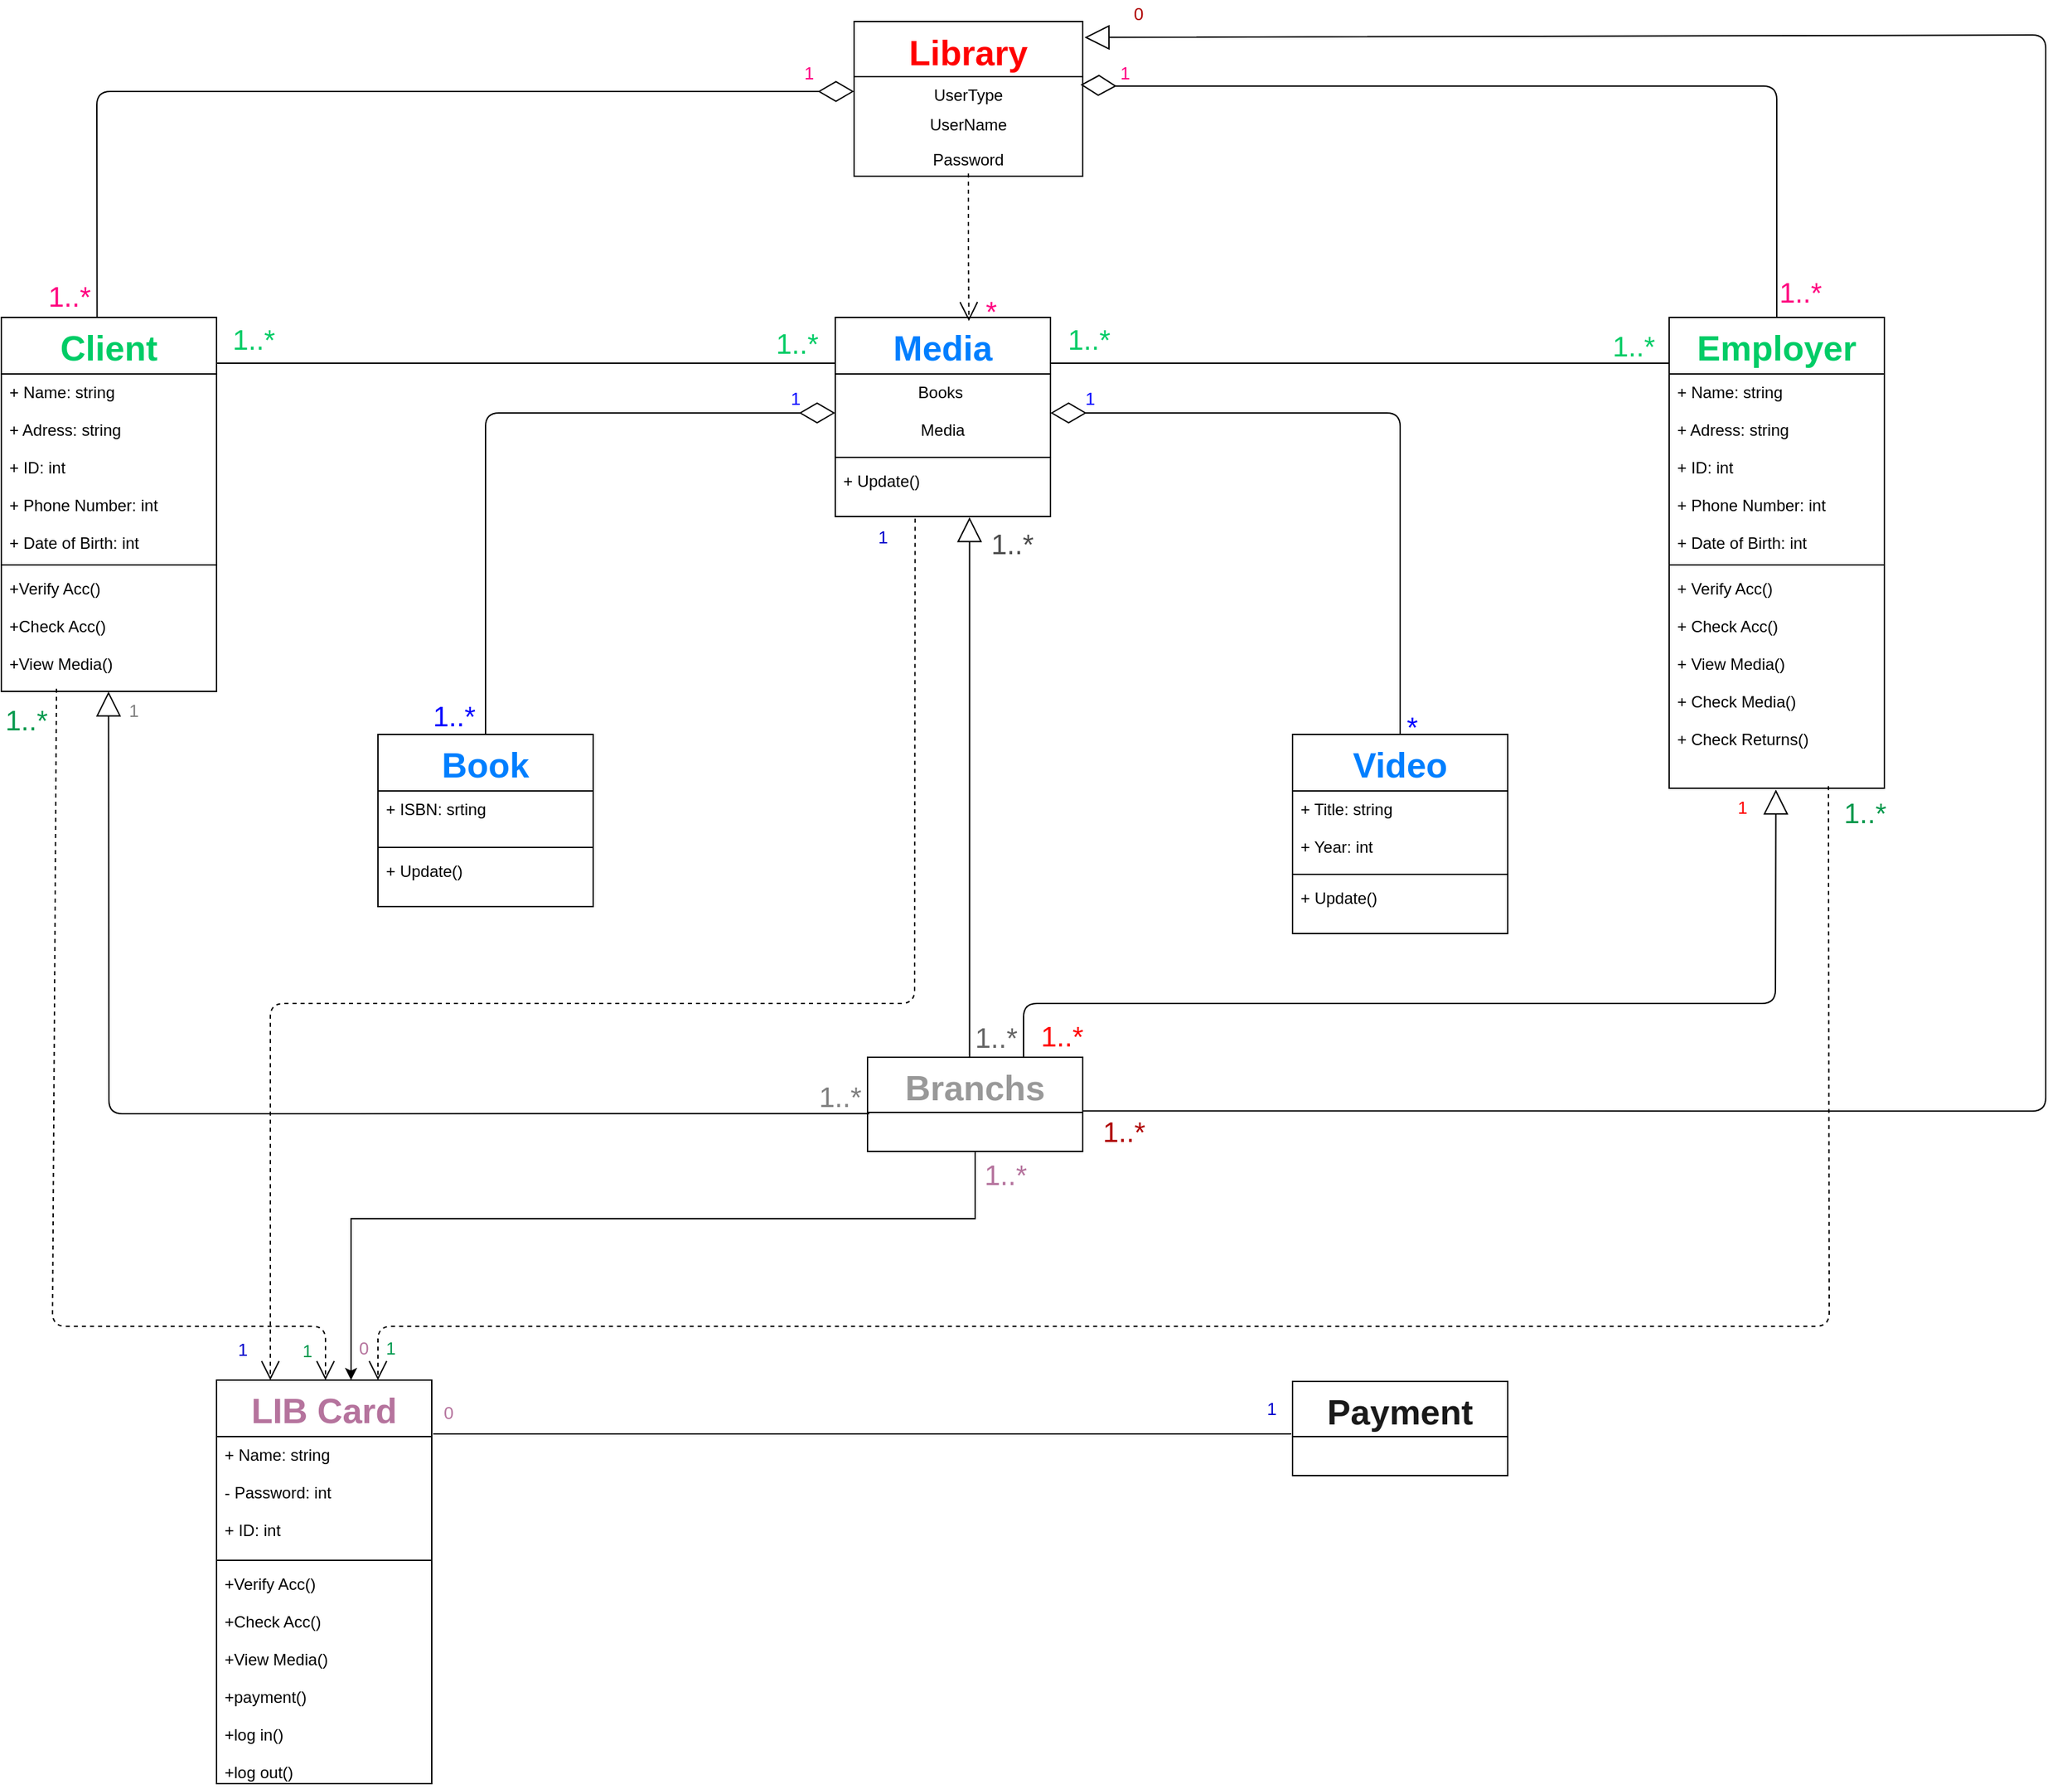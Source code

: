 <mxfile version="12.2.4" pages="1"><diagram id="VBATRJD1avNJSIzXCILe" name="Page-1"><mxGraphModel dx="1227" dy="775" grid="1" gridSize="10" guides="1" tooltips="1" connect="1" arrows="1" fold="1" page="1" pageScale="1" pageWidth="827" pageHeight="1169" math="0" shadow="0"><root><mxCell id="0"/><mxCell id="1" parent="0"/><mxCell id="35" value="Library" style="swimlane;fontStyle=1;childLayout=stackLayout;horizontal=1;startSize=41;fillColor=none;horizontalStack=0;resizeParent=1;resizeParentMax=0;resizeLast=0;collapsible=1;marginBottom=0;strokeWidth=1;fontSize=26;labelBackgroundColor=none;labelBorderColor=none;fontColor=#FF0000;" parent="1" vertex="1"><mxGeometry x="-86" y="30" width="170" height="115" as="geometry"><mxRectangle x="-560" y="1060" width="100" height="40" as="alternateBounds"/></mxGeometry></mxCell><mxCell id="36" value="UserType" style="text;strokeColor=none;fillColor=none;align=center;verticalAlign=top;spacingLeft=4;spacingRight=4;overflow=hidden;rotatable=0;points=[[0,0.5],[1,0.5]];portConstraint=eastwest;" parent="35" vertex="1"><mxGeometry y="41" width="170" height="22" as="geometry"/></mxCell><mxCell id="37" value="UserName" style="text;strokeColor=none;fillColor=none;align=center;verticalAlign=top;spacingLeft=4;spacingRight=4;overflow=hidden;rotatable=0;points=[[0,0.5],[1,0.5]];portConstraint=eastwest;labelBackgroundColor=none;" parent="35" vertex="1"><mxGeometry y="63" width="170" height="26" as="geometry"/></mxCell><mxCell id="39" value="Password" style="text;strokeColor=none;fillColor=none;align=center;verticalAlign=top;spacingLeft=4;spacingRight=4;overflow=hidden;rotatable=0;points=[[0,0.5],[1,0.5]];portConstraint=eastwest;" parent="35" vertex="1"><mxGeometry y="89" width="170" height="26" as="geometry"/></mxCell><mxCell id="41" value="Client" style="swimlane;fontStyle=1;align=center;verticalAlign=top;childLayout=stackLayout;horizontal=1;startSize=42;horizontalStack=0;resizeParent=1;resizeParentMax=0;resizeLast=0;collapsible=1;marginBottom=0;strokeWidth=1;fontSize=26;fontColor=#00CC66;" parent="1" vertex="1"><mxGeometry x="-720" y="250" width="160" height="278" as="geometry"/></mxCell><mxCell id="42" value="+ Name: string" style="text;strokeColor=none;fillColor=none;align=left;verticalAlign=top;spacingLeft=4;spacingRight=4;overflow=hidden;rotatable=0;points=[[0,0.5],[1,0.5]];portConstraint=eastwest;" parent="41" vertex="1"><mxGeometry y="42" width="160" height="28" as="geometry"/></mxCell><mxCell id="45" value="+ Adress: string&#10;&#10;+ ID: int&#10;&#10;+ Phone Number: int&#10;&#10;+ Date of Birth: int&#10;&#10;" style="text;strokeColor=none;fillColor=none;align=left;verticalAlign=top;spacingLeft=4;spacingRight=4;overflow=hidden;rotatable=0;points=[[0,0.5],[1,0.5]];portConstraint=eastwest;fontSize=12;" parent="41" vertex="1"><mxGeometry y="70" width="160" height="110" as="geometry"/></mxCell><mxCell id="43" value="" style="line;strokeWidth=1;fillColor=none;align=left;verticalAlign=middle;spacingTop=-1;spacingLeft=3;spacingRight=3;rotatable=0;labelPosition=right;points=[];portConstraint=eastwest;" parent="41" vertex="1"><mxGeometry y="180" width="160" height="8" as="geometry"/></mxCell><mxCell id="44" value="+Verify Acc()&#10;&#10;+Check Acc()&#10;&#10;+View Media()" style="text;strokeColor=none;fillColor=none;align=left;verticalAlign=top;spacingLeft=4;spacingRight=4;overflow=hidden;rotatable=0;points=[[0,0.5],[1,0.5]];portConstraint=eastwest;" parent="41" vertex="1"><mxGeometry y="188" width="160" height="90" as="geometry"/></mxCell><mxCell id="47" value="Employer" style="swimlane;fontStyle=1;align=center;verticalAlign=top;childLayout=stackLayout;horizontal=1;startSize=42;horizontalStack=0;resizeParent=1;resizeParentMax=0;resizeLast=0;collapsible=1;marginBottom=0;strokeWidth=1;fontSize=26;fontColor=#00CC66;" parent="1" vertex="1"><mxGeometry x="520" y="250" width="160" height="350" as="geometry"/></mxCell><mxCell id="48" value="+ Name: string" style="text;strokeColor=none;fillColor=none;align=left;verticalAlign=top;spacingLeft=4;spacingRight=4;overflow=hidden;rotatable=0;points=[[0,0.5],[1,0.5]];portConstraint=eastwest;" parent="47" vertex="1"><mxGeometry y="42" width="160" height="28" as="geometry"/></mxCell><mxCell id="49" value="+ Adress: string&#10;&#10;+ ID: int&#10;&#10;+ Phone Number: int&#10;&#10;+ Date of Birth: int&#10;&#10;" style="text;strokeColor=none;fillColor=none;align=left;verticalAlign=top;spacingLeft=4;spacingRight=4;overflow=hidden;rotatable=0;points=[[0,0.5],[1,0.5]];portConstraint=eastwest;fontSize=12;" parent="47" vertex="1"><mxGeometry y="70" width="160" height="110" as="geometry"/></mxCell><mxCell id="50" value="" style="line;strokeWidth=1;fillColor=none;align=left;verticalAlign=middle;spacingTop=-1;spacingLeft=3;spacingRight=3;rotatable=0;labelPosition=right;points=[];portConstraint=eastwest;" parent="47" vertex="1"><mxGeometry y="180" width="160" height="8" as="geometry"/></mxCell><mxCell id="51" value="+ Verify Acc()&#10;&#10;+ Check Acc()&#10;&#10;+ View Media()&#10;&#10;+ Check Media()&#10;&#10;+ Check Returns() " style="text;strokeColor=none;fillColor=none;align=left;verticalAlign=top;spacingLeft=4;spacingRight=4;overflow=hidden;rotatable=0;points=[[0,0.5],[1,0.5]];portConstraint=eastwest;" parent="47" vertex="1"><mxGeometry y="188" width="160" height="162" as="geometry"/></mxCell><mxCell id="55" value="Media" style="swimlane;fontStyle=1;align=center;verticalAlign=top;childLayout=stackLayout;horizontal=1;startSize=42;horizontalStack=0;resizeParent=1;resizeParentMax=0;resizeLast=0;collapsible=1;marginBottom=0;strokeWidth=1;fontSize=26;fontColor=#007FFF;" parent="1" vertex="1"><mxGeometry x="-100" y="250" width="160" height="148" as="geometry"/></mxCell><mxCell id="57" value="Books &#10;&#10;Media" style="text;strokeColor=none;fillColor=none;align=center;verticalAlign=top;spacingLeft=4;spacingRight=4;overflow=hidden;rotatable=0;points=[[0,0.5],[1,0.5]];portConstraint=eastwest;fontSize=12;" parent="55" vertex="1"><mxGeometry y="42" width="160" height="58" as="geometry"/></mxCell><mxCell id="58" value="" style="line;strokeWidth=1;fillColor=none;align=left;verticalAlign=middle;spacingTop=-1;spacingLeft=3;spacingRight=3;rotatable=0;labelPosition=right;points=[];portConstraint=eastwest;" parent="55" vertex="1"><mxGeometry y="100" width="160" height="8" as="geometry"/></mxCell><mxCell id="59" value="+ Update()" style="text;strokeColor=none;fillColor=none;align=left;verticalAlign=top;spacingLeft=4;spacingRight=4;overflow=hidden;rotatable=0;points=[[0,0.5],[1,0.5]];portConstraint=eastwest;" parent="55" vertex="1"><mxGeometry y="108" width="160" height="40" as="geometry"/></mxCell><mxCell id="60" value="Book" style="swimlane;fontStyle=1;align=center;verticalAlign=top;childLayout=stackLayout;horizontal=1;startSize=42;horizontalStack=0;resizeParent=1;resizeParentMax=0;resizeLast=0;collapsible=1;marginBottom=0;strokeWidth=1;fontSize=26;fontColor=#007FFF;" parent="1" vertex="1"><mxGeometry x="-440" y="560" width="160" height="128" as="geometry"/></mxCell><mxCell id="61" value="+ ISBN: srting" style="text;strokeColor=none;fillColor=none;align=left;verticalAlign=top;spacingLeft=4;spacingRight=4;overflow=hidden;rotatable=0;points=[[0,0.5],[1,0.5]];portConstraint=eastwest;fontSize=12;" parent="60" vertex="1"><mxGeometry y="42" width="160" height="38" as="geometry"/></mxCell><mxCell id="62" value="" style="line;strokeWidth=1;fillColor=none;align=left;verticalAlign=middle;spacingTop=-1;spacingLeft=3;spacingRight=3;rotatable=0;labelPosition=right;points=[];portConstraint=eastwest;" parent="60" vertex="1"><mxGeometry y="80" width="160" height="8" as="geometry"/></mxCell><mxCell id="63" value="+ Update()" style="text;strokeColor=none;fillColor=none;align=left;verticalAlign=top;spacingLeft=4;spacingRight=4;overflow=hidden;rotatable=0;points=[[0,0.5],[1,0.5]];portConstraint=eastwest;" parent="60" vertex="1"><mxGeometry y="88" width="160" height="40" as="geometry"/></mxCell><mxCell id="64" value="Video" style="swimlane;fontStyle=1;align=center;verticalAlign=top;childLayout=stackLayout;horizontal=1;startSize=42;horizontalStack=0;resizeParent=1;resizeParentMax=0;resizeLast=0;collapsible=1;marginBottom=0;strokeWidth=1;fontSize=26;fontColor=#007FFF;" parent="1" vertex="1"><mxGeometry x="240" y="560" width="160" height="148" as="geometry"><mxRectangle x="240" y="560" width="100" height="42" as="alternateBounds"/></mxGeometry></mxCell><mxCell id="65" value="+ Title: string&#10;&#10;+ Year: int" style="text;strokeColor=none;fillColor=none;align=left;verticalAlign=top;spacingLeft=4;spacingRight=4;overflow=hidden;rotatable=0;points=[[0,0.5],[1,0.5]];portConstraint=eastwest;fontSize=12;" parent="64" vertex="1"><mxGeometry y="42" width="160" height="58" as="geometry"/></mxCell><mxCell id="66" value="" style="line;strokeWidth=1;fillColor=none;align=left;verticalAlign=middle;spacingTop=-1;spacingLeft=3;spacingRight=3;rotatable=0;labelPosition=right;points=[];portConstraint=eastwest;" parent="64" vertex="1"><mxGeometry y="100" width="160" height="8" as="geometry"/></mxCell><mxCell id="67" value="+ Update()" style="text;strokeColor=none;fillColor=none;align=left;verticalAlign=top;spacingLeft=4;spacingRight=4;overflow=hidden;rotatable=0;points=[[0,0.5],[1,0.5]];portConstraint=eastwest;" parent="64" vertex="1"><mxGeometry y="108" width="160" height="40" as="geometry"/></mxCell><mxCell id="70" value="" style="endArrow=diamondThin;endFill=0;endSize=24;html=1;fontSize=12;fontColor=#007FFF;align=left;exitX=0.445;exitY=0.001;exitDx=0;exitDy=0;exitPerimeter=0;entryX=0;entryY=0.5;entryDx=0;entryDy=0;" parent="1" source="41" target="36" edge="1"><mxGeometry width="160" relative="1" as="geometry"><mxPoint x="-480" y="87" as="sourcePoint"/><mxPoint x="-320" y="87" as="targetPoint"/><Array as="points"><mxPoint x="-649" y="82"/></Array></mxGeometry></mxCell><mxCell id="71" value="" style="endArrow=diamondThin;endFill=0;endSize=24;html=1;fontSize=12;fontColor=#007FFF;align=left;exitX=0.5;exitY=0;exitDx=0;exitDy=0;entryX=0.99;entryY=0.272;entryDx=0;entryDy=0;entryPerimeter=0;" parent="1" source="47" target="36" edge="1"><mxGeometry width="160" relative="1" as="geometry"><mxPoint x="460" y="78" as="sourcePoint"/><mxPoint x="85" y="78" as="targetPoint"/><Array as="points"><mxPoint x="600" y="78"/><mxPoint x="110" y="78"/></Array></mxGeometry></mxCell><mxCell id="75" value="" style="line;strokeWidth=1;fillColor=none;align=left;verticalAlign=middle;spacingTop=-1;spacingLeft=3;spacingRight=3;rotatable=0;labelPosition=right;points=[];portConstraint=eastwest;labelBackgroundColor=none;fontSize=12;fontColor=#007FFF;" parent="1" vertex="1"><mxGeometry x="-560" y="280" width="460" height="8" as="geometry"/></mxCell><mxCell id="76" value="" style="line;strokeWidth=1;fillColor=none;align=left;verticalAlign=middle;spacingTop=-1;spacingLeft=3;spacingRight=3;rotatable=0;labelPosition=right;points=[];portConstraint=eastwest;labelBackgroundColor=none;fontSize=12;fontColor=#007FFF;" parent="1" vertex="1"><mxGeometry x="60" y="280" width="460" height="8" as="geometry"/></mxCell><mxCell id="77" value="" style="endArrow=open;endSize=12;dashed=1;html=1;fontSize=12;fontColor=#007FFF;align=left;entryX=0.621;entryY=0.018;entryDx=0;entryDy=0;entryPerimeter=0;" parent="1" target="55" edge="1"><mxGeometry width="160" relative="1" as="geometry"><mxPoint x="-1" y="143" as="sourcePoint"/><mxPoint x="-120" y="170" as="targetPoint"/><Array as="points"><mxPoint x="-1" y="200"/></Array></mxGeometry></mxCell><mxCell id="78" value="Branchs" style="swimlane;fontStyle=1;align=center;verticalAlign=top;childLayout=stackLayout;horizontal=1;startSize=41;horizontalStack=0;resizeParent=1;resizeParentMax=0;resizeLast=0;collapsible=1;marginBottom=0;strokeWidth=1;fontSize=26;fontColor=#999999;" parent="1" vertex="1"><mxGeometry x="-76" y="800" width="160" height="70" as="geometry"/></mxCell><mxCell id="82" value="" style="endArrow=diamondThin;endFill=0;endSize=24;html=1;fontSize=12;fontColor=#007FFF;align=left;exitX=0.5;exitY=0;exitDx=0;exitDy=0;entryX=0;entryY=0.5;entryDx=0;entryDy=0;" parent="1" source="60" target="57" edge="1"><mxGeometry width="160" relative="1" as="geometry"><mxPoint x="-340" y="490" as="sourcePoint"/><mxPoint x="-180" y="490" as="targetPoint"/><Array as="points"><mxPoint x="-360" y="321"/></Array></mxGeometry></mxCell><mxCell id="83" value="" style="endArrow=diamondThin;endFill=0;endSize=24;html=1;fontSize=12;fontColor=#007FFF;align=left;exitX=0.5;exitY=0;exitDx=0;exitDy=0;entryX=1;entryY=0.5;entryDx=0;entryDy=0;" parent="1" source="64" target="57" edge="1"><mxGeometry width="160" relative="1" as="geometry"><mxPoint x="170" y="460" as="sourcePoint"/><mxPoint x="160" y="410" as="targetPoint"/><Array as="points"><mxPoint x="320" y="321"/></Array></mxGeometry></mxCell><mxCell id="84" value="" style="endArrow=block;endSize=16;endFill=0;html=1;fontSize=12;fontColor=#999999;align=left;entryX=0.624;entryY=1.014;entryDx=0;entryDy=0;entryPerimeter=0;exitX=0.474;exitY=0.007;exitDx=0;exitDy=0;exitPerimeter=0;" parent="1" source="78" target="59" edge="1"><mxGeometry x="0.193" y="17" width="160" relative="1" as="geometry"><mxPoint x="-120" y="720" as="sourcePoint"/><mxPoint x="4" y="800" as="targetPoint"/><mxPoint as="offset"/></mxGeometry></mxCell><mxCell id="86" value="" style="endArrow=block;endSize=16;endFill=0;html=1;fontSize=12;fontColor=#999999;align=left;exitX=1;exitY=0.569;exitDx=0;exitDy=0;exitPerimeter=0;entryX=1.008;entryY=0.103;entryDx=0;entryDy=0;entryPerimeter=0;" parent="1" source="78" target="35" edge="1"><mxGeometry x="0.193" y="17" width="160" relative="1" as="geometry"><mxPoint x="85" y="835" as="sourcePoint"/><mxPoint x="88" y="40" as="targetPoint"/><mxPoint as="offset"/><Array as="points"><mxPoint x="800" y="840"/><mxPoint x="800" y="40"/></Array></mxGeometry></mxCell><mxCell id="87" value="" style="endArrow=block;endSize=16;endFill=0;html=1;fontSize=12;fontColor=#999999;align=left;entryX=0.498;entryY=1.001;entryDx=0;entryDy=0;entryPerimeter=0;exitX=0.008;exitY=0.598;exitDx=0;exitDy=0;exitPerimeter=0;" parent="1" source="78" target="44" edge="1"><mxGeometry x="0.193" y="17" width="160" relative="1" as="geometry"><mxPoint x="-80" y="840" as="sourcePoint"/><mxPoint x="-400.16" y="680.06" as="targetPoint"/><mxPoint as="offset"/><Array as="points"><mxPoint x="-640" y="842"/></Array></mxGeometry></mxCell><mxCell id="88" value="" style="endArrow=block;endSize=16;endFill=0;html=1;fontSize=12;fontColor=#999999;align=left;entryX=0.496;entryY=1.006;entryDx=0;entryDy=0;entryPerimeter=0;" parent="1" target="51" edge="1"><mxGeometry x="0.193" y="17" width="160" relative="1" as="geometry"><mxPoint x="40" y="800" as="sourcePoint"/><mxPoint x="159.84" y="570.06" as="targetPoint"/><mxPoint as="offset"/><Array as="points"><mxPoint x="40" y="760"/><mxPoint x="599" y="760"/></Array></mxGeometry></mxCell><mxCell id="89" value="Payment" style="swimlane;fontStyle=1;align=center;verticalAlign=top;childLayout=stackLayout;horizontal=1;startSize=41;horizontalStack=0;resizeParent=1;resizeParentMax=0;resizeLast=0;collapsible=1;marginBottom=0;strokeWidth=1;fontSize=26;fontColor=#1A1A1A;" parent="1" vertex="1"><mxGeometry x="240" y="1041" width="160" height="70" as="geometry"/></mxCell><mxCell id="90" value="LIB Card" style="swimlane;fontStyle=1;align=center;verticalAlign=top;childLayout=stackLayout;horizontal=1;startSize=42;horizontalStack=0;resizeParent=1;resizeParentMax=0;resizeLast=0;collapsible=1;marginBottom=0;strokeWidth=1;fontSize=26;fontColor=#B5739D;" parent="1" vertex="1"><mxGeometry x="-560" y="1040" width="160" height="300" as="geometry"/></mxCell><mxCell id="91" value="+ Name: string" style="text;strokeColor=none;fillColor=none;align=left;verticalAlign=top;spacingLeft=4;spacingRight=4;overflow=hidden;rotatable=0;points=[[0,0.5],[1,0.5]];portConstraint=eastwest;" parent="90" vertex="1"><mxGeometry y="42" width="160" height="28" as="geometry"/></mxCell><mxCell id="92" value="- Password: int&#10;&#10;+ ID: int&#10;&#10;&#10;&#10;&#10;" style="text;strokeColor=none;fillColor=none;align=left;verticalAlign=top;spacingLeft=4;spacingRight=4;overflow=hidden;rotatable=0;points=[[0,0.5],[1,0.5]];portConstraint=eastwest;fontSize=12;" parent="90" vertex="1"><mxGeometry y="70" width="160" height="60" as="geometry"/></mxCell><mxCell id="93" value="" style="line;strokeWidth=1;fillColor=none;align=left;verticalAlign=middle;spacingTop=-1;spacingLeft=3;spacingRight=3;rotatable=0;labelPosition=right;points=[];portConstraint=eastwest;" parent="90" vertex="1"><mxGeometry y="130" width="160" height="8" as="geometry"/></mxCell><mxCell id="94" value="+Verify Acc()&#10;&#10;+Check Acc()&#10;&#10;+View Media()&#10;&#10;+payment()&#10;&#10;+log in()&#10;&#10;+log out()" style="text;strokeColor=none;fillColor=none;align=left;verticalAlign=top;spacingLeft=4;spacingRight=4;overflow=hidden;rotatable=0;points=[[0,0.5],[1,0.5]];portConstraint=eastwest;" parent="90" vertex="1"><mxGeometry y="138" width="160" height="162" as="geometry"/></mxCell><mxCell id="95" value="" style="line;strokeWidth=1;fillColor=none;align=left;verticalAlign=middle;spacingTop=-1;spacingLeft=3;spacingRight=3;rotatable=0;labelPosition=right;points=[];portConstraint=eastwest;labelBackgroundColor=none;fontSize=12;fontColor=#999999;" parent="1" vertex="1"><mxGeometry x="-399" y="1076" width="638" height="8" as="geometry"/></mxCell><mxCell id="97" value="" style="endArrow=open;endSize=12;dashed=1;html=1;fontSize=12;fontColor=#1A1A1A;align=left;entryX=0.5;entryY=0;entryDx=0;entryDy=0;" parent="1" edge="1"><mxGeometry width="160" relative="1" as="geometry"><mxPoint x="-679" y="526" as="sourcePoint"/><mxPoint x="-479" y="1040" as="targetPoint"/><Array as="points"><mxPoint x="-682" y="1000"/><mxPoint x="-479" y="1000"/></Array></mxGeometry></mxCell><mxCell id="98" value="" style="endArrow=open;endSize=12;dashed=1;html=1;fontSize=12;fontColor=#1A1A1A;align=left;exitX=0.74;exitY=0.99;exitDx=0;exitDy=0;exitPerimeter=0;entryX=0.75;entryY=0;entryDx=0;entryDy=0;" parent="1" source="51" target="90" edge="1"><mxGeometry width="160" relative="1" as="geometry"><mxPoint x="-166" y="940" as="sourcePoint"/><mxPoint x="-6" y="940" as="targetPoint"/><Array as="points"><mxPoint x="639" y="1000"/><mxPoint x="-440" y="1000"/></Array></mxGeometry></mxCell><mxCell id="100" style="edgeStyle=none;rounded=0;orthogonalLoop=1;jettySize=auto;html=1;fontSize=12;fontColor=#1A1A1A;align=left;exitX=0.5;exitY=1;exitDx=0;exitDy=0;" parent="1" source="78" edge="1"><mxGeometry relative="1" as="geometry"><mxPoint x="-460" y="1040" as="targetPoint"/><mxPoint x="-210" y="930" as="sourcePoint"/><Array as="points"><mxPoint x="4" y="920"/><mxPoint x="-460" y="920"/></Array></mxGeometry></mxCell><mxCell id="101" value="" style="endArrow=open;endSize=12;dashed=1;html=1;fontSize=12;fontColor=#1A1A1A;align=left;exitX=0.371;exitY=1.042;exitDx=0;exitDy=0;exitPerimeter=0;entryX=0.25;entryY=0;entryDx=0;entryDy=0;" parent="1" source="59" target="90" edge="1"><mxGeometry width="160" relative="1" as="geometry"><mxPoint x="-720" y="1360" as="sourcePoint"/><mxPoint x="-560" y="1360" as="targetPoint"/><Array as="points"><mxPoint x="-41" y="760"/><mxPoint x="-520" y="760"/></Array></mxGeometry></mxCell><mxCell id="103" value="1..*" style="text;html=1;resizable=0;points=[];autosize=1;align=left;verticalAlign=top;spacingTop=-4;fontSize=21;fontColor=#00CC66;" parent="1" vertex="1"><mxGeometry x="-550" y="251" width="50" height="30" as="geometry"/></mxCell><mxCell id="104" value="1..*" style="text;html=1;resizable=0;points=[];autosize=1;align=left;verticalAlign=top;spacingTop=-4;fontSize=21;fontColor=#00CC66;labelBackgroundColor=none;" parent="1" vertex="1"><mxGeometry x="-146" y="254" width="50" height="30" as="geometry"/></mxCell><mxCell id="105" value="1..*" style="text;html=1;resizable=0;points=[];autosize=1;align=left;verticalAlign=top;spacingTop=-4;fontSize=21;fontColor=#00CC66;" parent="1" vertex="1"><mxGeometry x="476" y="256" width="50" height="30" as="geometry"/></mxCell><mxCell id="106" value="1..*" style="text;html=1;resizable=0;points=[];autosize=1;align=left;verticalAlign=top;spacingTop=-4;fontSize=21;fontColor=#00CC66;" parent="1" vertex="1"><mxGeometry x="71" y="251" width="50" height="30" as="geometry"/></mxCell><mxCell id="107" value="*" style="text;html=1;resizable=0;points=[];autosize=1;align=left;verticalAlign=top;spacingTop=-4;fontSize=21;fontColor=#FF0080;" parent="1" vertex="1"><mxGeometry x="10" y="230" width="20" height="20" as="geometry"/></mxCell><mxCell id="109" value="1..*" style="text;html=1;resizable=0;points=[];autosize=1;align=left;verticalAlign=top;spacingTop=-4;fontSize=21;fontColor=#FF0080;" parent="1" vertex="1"><mxGeometry x="-687" y="219" width="50" height="30" as="geometry"/></mxCell><mxCell id="110" value="1" style="text;html=1;resizable=0;points=[];autosize=1;align=left;verticalAlign=top;spacingTop=-4;fontSize=13;fontColor=#FF0080;" parent="1" vertex="1"><mxGeometry x="-125" y="57.5" width="30" height="30" as="geometry"/></mxCell><mxCell id="111" value="1..*" style="text;html=1;resizable=0;points=[];autosize=1;align=left;verticalAlign=top;spacingTop=-4;fontSize=21;fontColor=#FF0080;" parent="1" vertex="1"><mxGeometry x="600" y="216" width="50" height="30" as="geometry"/></mxCell><mxCell id="112" value="1" style="text;html=1;resizable=0;points=[];autosize=1;align=left;verticalAlign=top;spacingTop=-4;fontSize=13;fontColor=#FF0080;" parent="1" vertex="1"><mxGeometry x="110" y="57.5" width="30" height="30" as="geometry"/></mxCell><mxCell id="113" value="1..*" style="text;html=1;resizable=0;points=[];autosize=1;align=left;verticalAlign=top;spacingTop=-4;fontSize=21;fontColor=#0000FF;" parent="1" vertex="1"><mxGeometry x="-401" y="531" width="50" height="30" as="geometry"/></mxCell><mxCell id="114" value="1" style="text;html=1;resizable=0;points=[];autosize=1;align=left;verticalAlign=top;spacingTop=-4;fontSize=13;fontColor=#0000FF;" parent="1" vertex="1"><mxGeometry x="-135" y="300" width="30" height="30" as="geometry"/></mxCell><mxCell id="116" value="*" style="text;html=1;resizable=0;points=[];autosize=1;align=left;verticalAlign=top;spacingTop=-4;fontSize=21;fontColor=#0000FF;" parent="1" vertex="1"><mxGeometry x="323" y="539" width="20" height="20" as="geometry"/></mxCell><mxCell id="119" value="1" style="text;html=1;resizable=0;points=[];autosize=1;align=left;verticalAlign=top;spacingTop=-4;fontSize=13;fontColor=#0000FF;" parent="1" vertex="1"><mxGeometry x="84" y="300" width="30" height="30" as="geometry"/></mxCell><mxCell id="120" value="1..*" style="text;html=1;resizable=0;points=[];autosize=1;align=left;verticalAlign=top;spacingTop=-4;fontSize=21;fontColor=#4D4D4D;" parent="1" vertex="1"><mxGeometry x="14" y="403" width="50" height="30" as="geometry"/></mxCell><mxCell id="122" value="1..*" style="text;html=1;resizable=0;points=[];autosize=1;align=left;verticalAlign=top;spacingTop=-4;fontSize=21;fontColor=#666666;" parent="1" vertex="1"><mxGeometry x="2" y="770" width="50" height="30" as="geometry"/></mxCell><mxCell id="124" value="1..*" style="text;html=1;resizable=0;points=[];autosize=1;align=left;verticalAlign=top;spacingTop=-4;fontSize=21;fontColor=#B5739D;" parent="1" vertex="1"><mxGeometry x="9" y="872" width="50" height="30" as="geometry"/></mxCell><mxCell id="125" value="0" style="text;html=1;resizable=0;points=[];autosize=1;align=left;verticalAlign=top;spacingTop=-4;fontSize=13;fontColor=#B5739D;" parent="1" vertex="1"><mxGeometry x="-456" y="1006" width="20" height="20" as="geometry"/></mxCell><mxCell id="126" value="1..*" style="text;html=1;resizable=0;points=[];autosize=1;align=left;verticalAlign=top;spacingTop=-4;fontSize=21;fontColor=#00994D;" parent="1" vertex="1"><mxGeometry x="648" y="603" width="50" height="30" as="geometry"/></mxCell><mxCell id="127" value="1" style="text;html=1;resizable=0;points=[];autosize=1;align=left;verticalAlign=top;spacingTop=-4;fontSize=13;fontColor=#00994D;" parent="1" vertex="1"><mxGeometry x="-436" y="1006" width="30" height="30" as="geometry"/></mxCell><mxCell id="128" value="1" style="text;html=1;resizable=0;points=[];autosize=1;align=left;verticalAlign=top;spacingTop=-4;fontSize=13;fontColor=#00994D;" parent="1" vertex="1"><mxGeometry x="-498" y="1008" width="30" height="30" as="geometry"/></mxCell><mxCell id="129" value="1..*" style="text;html=1;resizable=0;points=[];autosize=1;align=left;verticalAlign=top;spacingTop=-4;fontSize=21;fontColor=#00994D;" parent="1" vertex="1"><mxGeometry x="-719" y="534" width="50" height="30" as="geometry"/></mxCell><mxCell id="130" value="1" style="text;html=1;resizable=0;points=[];autosize=1;align=left;verticalAlign=top;spacingTop=-4;fontSize=13;fontColor=#0000CC;" parent="1" vertex="1"><mxGeometry x="-546" y="1007" width="30" height="30" as="geometry"/></mxCell><mxCell id="131" value="1" style="text;html=1;resizable=0;points=[];autosize=1;align=left;verticalAlign=top;spacingTop=-4;fontSize=13;fontColor=#0000CC;" parent="1" vertex="1"><mxGeometry x="-70" y="403" width="30" height="30" as="geometry"/></mxCell><mxCell id="132" value="1..*" style="text;html=1;resizable=0;points=[];autosize=1;align=left;verticalAlign=top;spacingTop=-4;fontSize=21;fontColor=#808080;" parent="1" vertex="1"><mxGeometry x="-114" y="814" width="50" height="30" as="geometry"/></mxCell><mxCell id="133" value="1" style="text;html=1;resizable=0;points=[];autosize=1;align=left;verticalAlign=top;spacingTop=-4;fontSize=13;fontColor=#808080;" parent="1" vertex="1"><mxGeometry x="-627" y="532" width="30" height="30" as="geometry"/></mxCell><mxCell id="136" value="1..*" style="text;html=1;resizable=0;points=[];autosize=1;align=left;verticalAlign=top;spacingTop=-4;fontSize=21;fontColor=#FF0000;" parent="1" vertex="1"><mxGeometry x="51" y="769" width="50" height="30" as="geometry"/></mxCell><mxCell id="137" value="1" style="text;html=1;resizable=0;points=[];autosize=1;align=left;verticalAlign=top;spacingTop=-4;fontSize=13;fontColor=#FF0000;" parent="1" vertex="1"><mxGeometry x="569" y="604" width="30" height="30" as="geometry"/></mxCell><mxCell id="139" value="1" style="text;html=1;resizable=0;points=[];autosize=1;align=left;verticalAlign=top;spacingTop=-4;fontSize=13;fontColor=#0000CC;" parent="1" vertex="1"><mxGeometry x="219" y="1051" width="30" height="30" as="geometry"/></mxCell><mxCell id="140" value="0" style="text;html=1;resizable=0;points=[];autosize=1;align=left;verticalAlign=top;spacingTop=-4;fontSize=13;fontColor=#B5739D;" parent="1" vertex="1"><mxGeometry x="-393" y="1054" width="20" height="20" as="geometry"/></mxCell><mxCell id="141" value="1..*" style="text;html=1;resizable=0;points=[];autosize=1;align=left;verticalAlign=top;spacingTop=-4;fontSize=21;fontColor=#B00000;" parent="1" vertex="1"><mxGeometry x="97" y="840" width="50" height="30" as="geometry"/></mxCell><mxCell id="143" value="0" style="text;html=1;resizable=0;points=[];autosize=1;align=left;verticalAlign=top;spacingTop=-4;fontSize=13;fontColor=#B00000;" parent="1" vertex="1"><mxGeometry x="120" y="14" width="20" height="20" as="geometry"/></mxCell></root></mxGraphModel></diagram></mxfile>